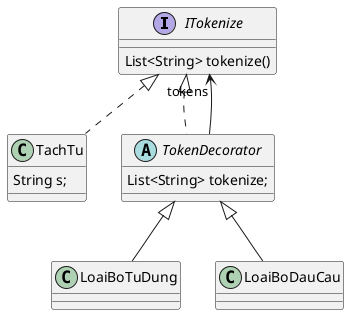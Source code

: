 @startuml
'https://plantuml.com/class-diagram

interface ITokenize{
    List<String> tokenize()
}

class TachTu{
    String s;
}

abstract class TokenDecorator{
    List<String> tokenize;
}

ITokenize <|.. TachTu
ITokenize <|..TokenDecorator
TokenDecorator --> "tokens" ITokenize
TokenDecorator <|-- LoaiBoTuDung
TokenDecorator <|-- LoaiBoDauCau
@enduml